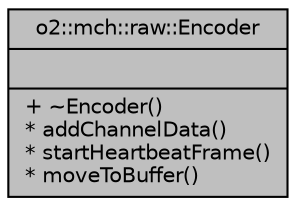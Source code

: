 digraph "o2::mch::raw::Encoder"
{
 // INTERACTIVE_SVG=YES
  bgcolor="transparent";
  edge [fontname="Helvetica",fontsize="10",labelfontname="Helvetica",labelfontsize="10"];
  node [fontname="Helvetica",fontsize="10",shape=record];
  Node2 [label="{o2::mch::raw::Encoder\n||+ ~Encoder()\l* addChannelData()\l* startHeartbeatFrame()\l* moveToBuffer()\l}",height=0.2,width=0.4,color="black", fillcolor="grey75", style="filled", fontcolor="black"];
}
